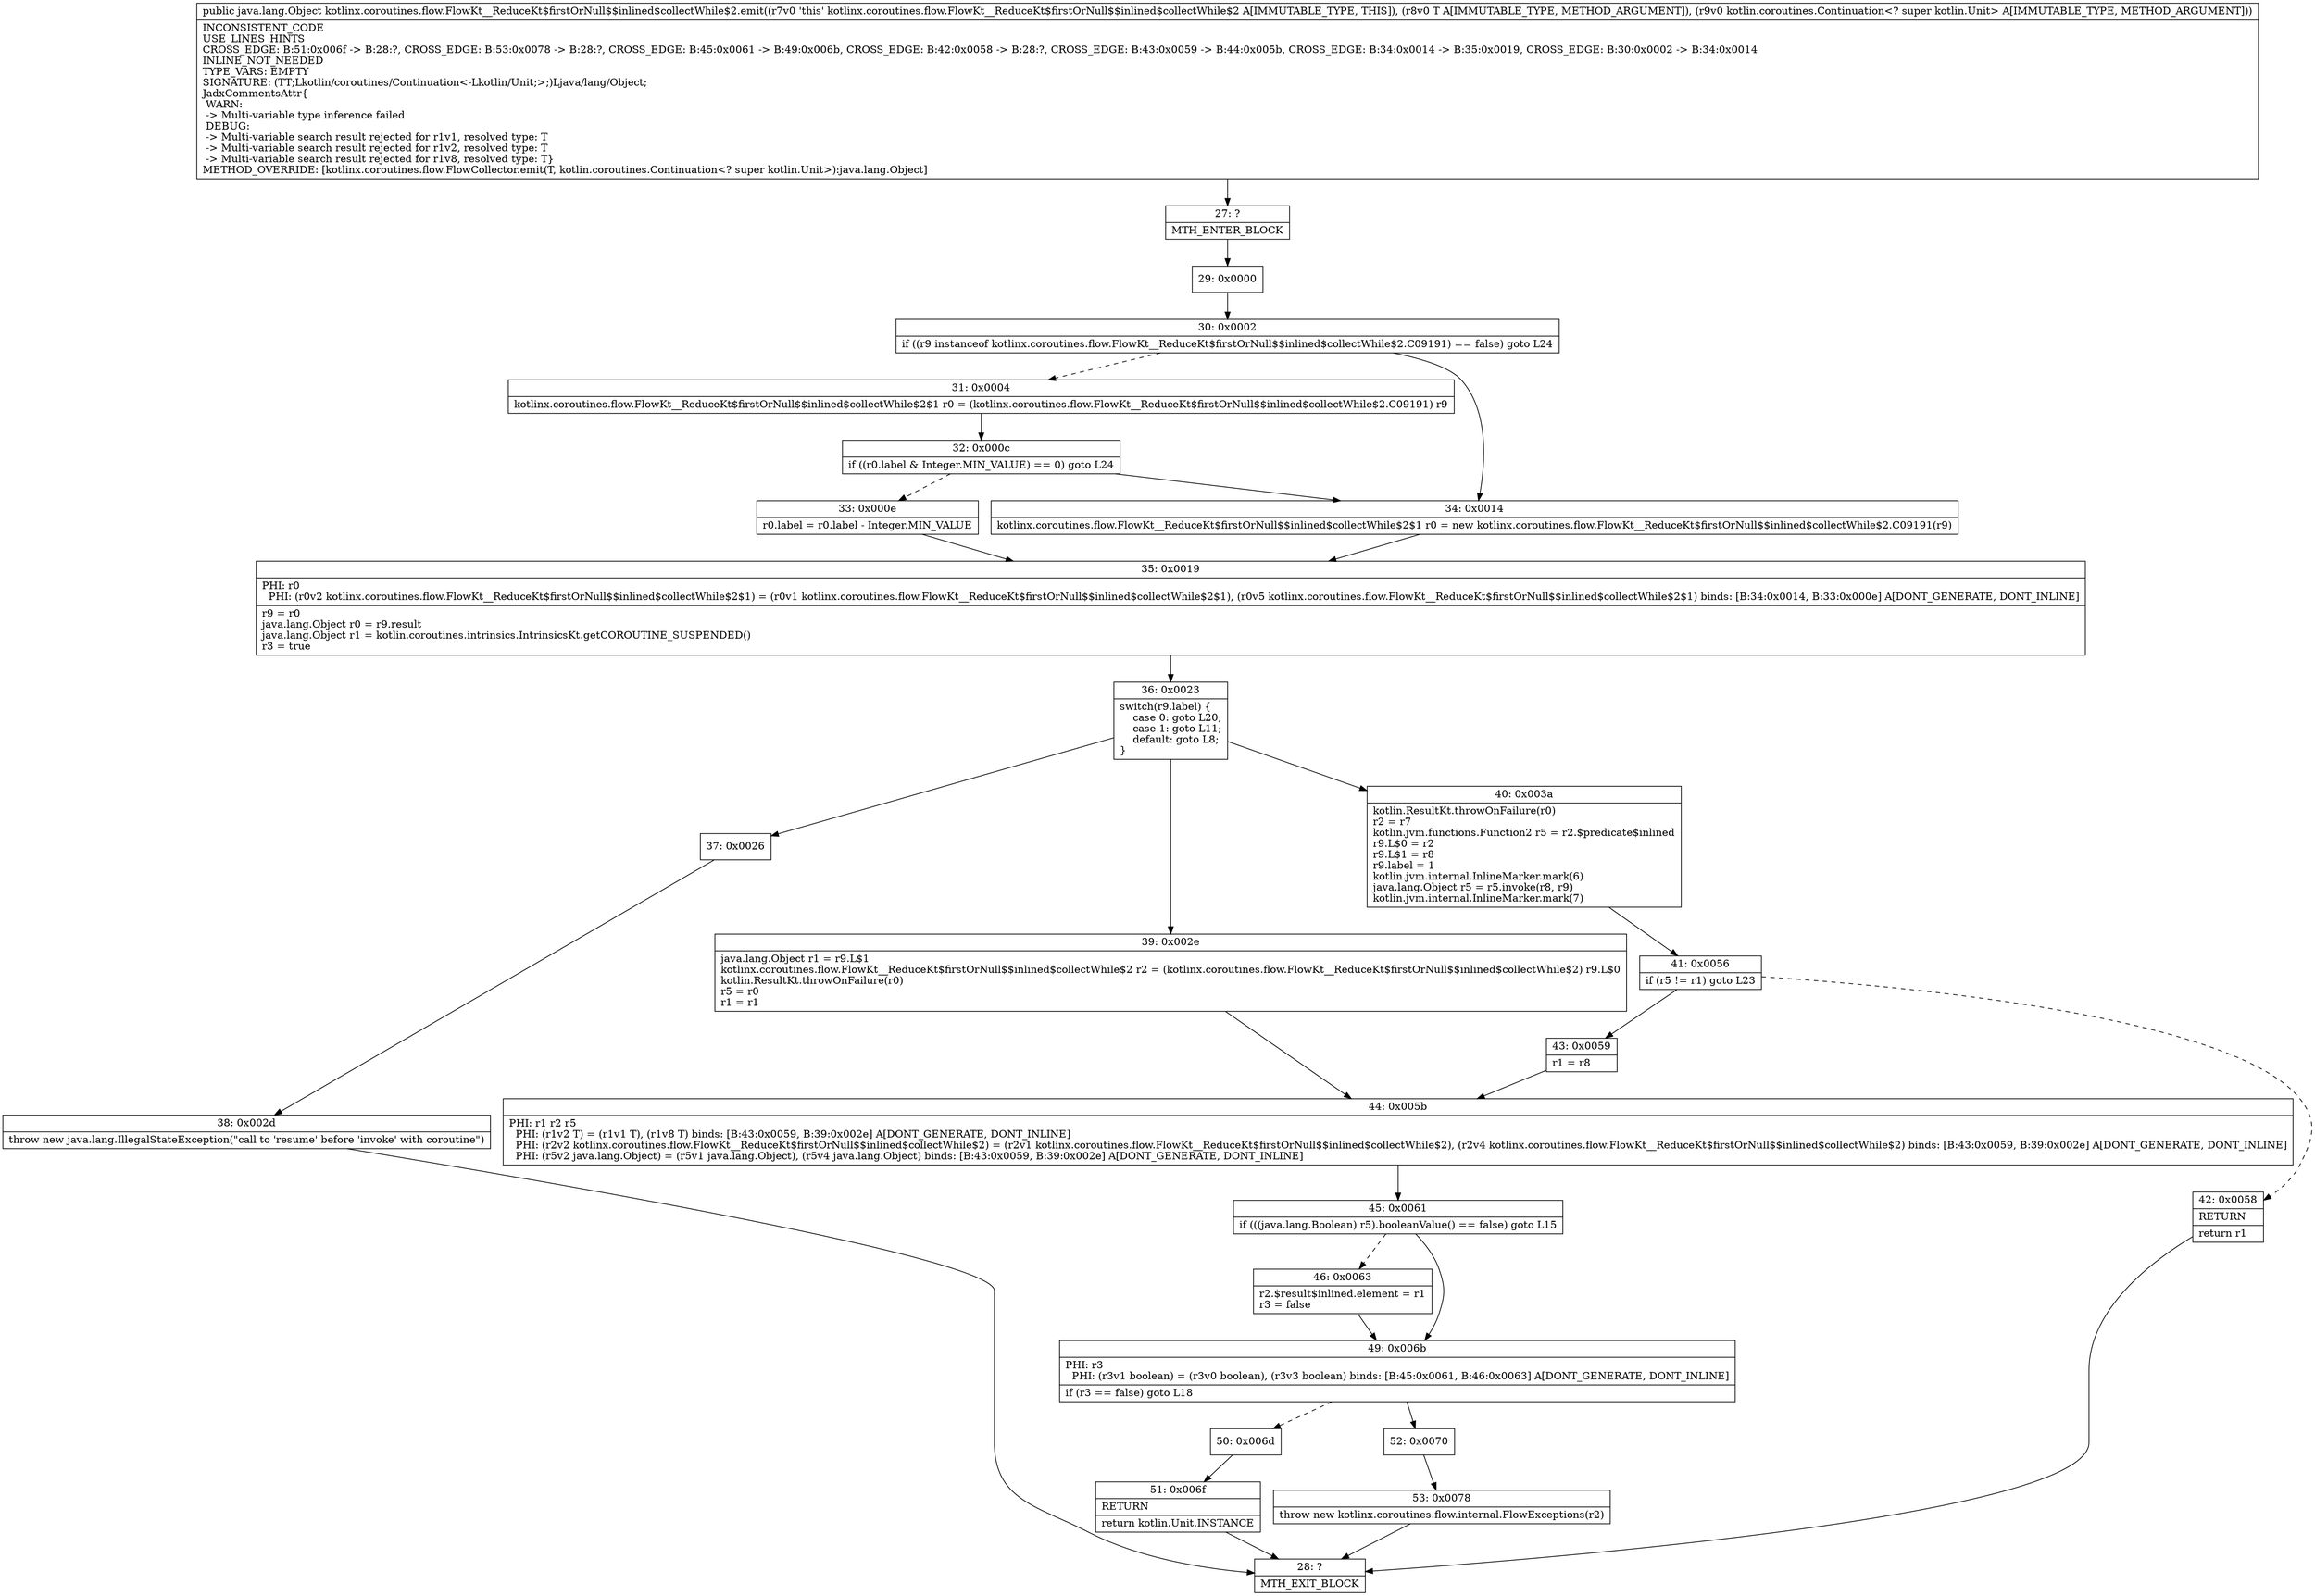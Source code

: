 digraph "CFG forkotlinx.coroutines.flow.FlowKt__ReduceKt$firstOrNull$$inlined$collectWhile$2.emit(Ljava\/lang\/Object;Lkotlin\/coroutines\/Continuation;)Ljava\/lang\/Object;" {
Node_27 [shape=record,label="{27\:\ ?|MTH_ENTER_BLOCK\l}"];
Node_29 [shape=record,label="{29\:\ 0x0000}"];
Node_30 [shape=record,label="{30\:\ 0x0002|if ((r9 instanceof kotlinx.coroutines.flow.FlowKt__ReduceKt$firstOrNull$$inlined$collectWhile$2.C09191) == false) goto L24\l}"];
Node_31 [shape=record,label="{31\:\ 0x0004|kotlinx.coroutines.flow.FlowKt__ReduceKt$firstOrNull$$inlined$collectWhile$2$1 r0 = (kotlinx.coroutines.flow.FlowKt__ReduceKt$firstOrNull$$inlined$collectWhile$2.C09191) r9\l}"];
Node_32 [shape=record,label="{32\:\ 0x000c|if ((r0.label & Integer.MIN_VALUE) == 0) goto L24\l}"];
Node_33 [shape=record,label="{33\:\ 0x000e|r0.label = r0.label \- Integer.MIN_VALUE\l}"];
Node_35 [shape=record,label="{35\:\ 0x0019|PHI: r0 \l  PHI: (r0v2 kotlinx.coroutines.flow.FlowKt__ReduceKt$firstOrNull$$inlined$collectWhile$2$1) = (r0v1 kotlinx.coroutines.flow.FlowKt__ReduceKt$firstOrNull$$inlined$collectWhile$2$1), (r0v5 kotlinx.coroutines.flow.FlowKt__ReduceKt$firstOrNull$$inlined$collectWhile$2$1) binds: [B:34:0x0014, B:33:0x000e] A[DONT_GENERATE, DONT_INLINE]\l|r9 = r0\ljava.lang.Object r0 = r9.result\ljava.lang.Object r1 = kotlin.coroutines.intrinsics.IntrinsicsKt.getCOROUTINE_SUSPENDED()\lr3 = true\l}"];
Node_36 [shape=record,label="{36\:\ 0x0023|switch(r9.label) \{\l    case 0: goto L20;\l    case 1: goto L11;\l    default: goto L8;\l\}\l}"];
Node_37 [shape=record,label="{37\:\ 0x0026}"];
Node_38 [shape=record,label="{38\:\ 0x002d|throw new java.lang.IllegalStateException(\"call to 'resume' before 'invoke' with coroutine\")\l}"];
Node_28 [shape=record,label="{28\:\ ?|MTH_EXIT_BLOCK\l}"];
Node_39 [shape=record,label="{39\:\ 0x002e|java.lang.Object r1 = r9.L$1\lkotlinx.coroutines.flow.FlowKt__ReduceKt$firstOrNull$$inlined$collectWhile$2 r2 = (kotlinx.coroutines.flow.FlowKt__ReduceKt$firstOrNull$$inlined$collectWhile$2) r9.L$0\lkotlin.ResultKt.throwOnFailure(r0)\lr5 = r0\lr1 = r1\l}"];
Node_44 [shape=record,label="{44\:\ 0x005b|PHI: r1 r2 r5 \l  PHI: (r1v2 T) = (r1v1 T), (r1v8 T) binds: [B:43:0x0059, B:39:0x002e] A[DONT_GENERATE, DONT_INLINE]\l  PHI: (r2v2 kotlinx.coroutines.flow.FlowKt__ReduceKt$firstOrNull$$inlined$collectWhile$2) = (r2v1 kotlinx.coroutines.flow.FlowKt__ReduceKt$firstOrNull$$inlined$collectWhile$2), (r2v4 kotlinx.coroutines.flow.FlowKt__ReduceKt$firstOrNull$$inlined$collectWhile$2) binds: [B:43:0x0059, B:39:0x002e] A[DONT_GENERATE, DONT_INLINE]\l  PHI: (r5v2 java.lang.Object) = (r5v1 java.lang.Object), (r5v4 java.lang.Object) binds: [B:43:0x0059, B:39:0x002e] A[DONT_GENERATE, DONT_INLINE]\l}"];
Node_45 [shape=record,label="{45\:\ 0x0061|if (((java.lang.Boolean) r5).booleanValue() == false) goto L15\l}"];
Node_46 [shape=record,label="{46\:\ 0x0063|r2.$result$inlined.element = r1\lr3 = false\l}"];
Node_49 [shape=record,label="{49\:\ 0x006b|PHI: r3 \l  PHI: (r3v1 boolean) = (r3v0 boolean), (r3v3 boolean) binds: [B:45:0x0061, B:46:0x0063] A[DONT_GENERATE, DONT_INLINE]\l|if (r3 == false) goto L18\l}"];
Node_50 [shape=record,label="{50\:\ 0x006d}"];
Node_51 [shape=record,label="{51\:\ 0x006f|RETURN\l|return kotlin.Unit.INSTANCE\l}"];
Node_52 [shape=record,label="{52\:\ 0x0070}"];
Node_53 [shape=record,label="{53\:\ 0x0078|throw new kotlinx.coroutines.flow.internal.FlowExceptions(r2)\l}"];
Node_40 [shape=record,label="{40\:\ 0x003a|kotlin.ResultKt.throwOnFailure(r0)\lr2 = r7\lkotlin.jvm.functions.Function2 r5 = r2.$predicate$inlined\lr9.L$0 = r2\lr9.L$1 = r8\lr9.label = 1\lkotlin.jvm.internal.InlineMarker.mark(6)\ljava.lang.Object r5 = r5.invoke(r8, r9)\lkotlin.jvm.internal.InlineMarker.mark(7)\l}"];
Node_41 [shape=record,label="{41\:\ 0x0056|if (r5 != r1) goto L23\l}"];
Node_42 [shape=record,label="{42\:\ 0x0058|RETURN\l|return r1\l}"];
Node_43 [shape=record,label="{43\:\ 0x0059|r1 = r8\l}"];
Node_34 [shape=record,label="{34\:\ 0x0014|kotlinx.coroutines.flow.FlowKt__ReduceKt$firstOrNull$$inlined$collectWhile$2$1 r0 = new kotlinx.coroutines.flow.FlowKt__ReduceKt$firstOrNull$$inlined$collectWhile$2.C09191(r9)\l}"];
MethodNode[shape=record,label="{public java.lang.Object kotlinx.coroutines.flow.FlowKt__ReduceKt$firstOrNull$$inlined$collectWhile$2.emit((r7v0 'this' kotlinx.coroutines.flow.FlowKt__ReduceKt$firstOrNull$$inlined$collectWhile$2 A[IMMUTABLE_TYPE, THIS]), (r8v0 T A[IMMUTABLE_TYPE, METHOD_ARGUMENT]), (r9v0 kotlin.coroutines.Continuation\<? super kotlin.Unit\> A[IMMUTABLE_TYPE, METHOD_ARGUMENT]))  | INCONSISTENT_CODE\lUSE_LINES_HINTS\lCROSS_EDGE: B:51:0x006f \-\> B:28:?, CROSS_EDGE: B:53:0x0078 \-\> B:28:?, CROSS_EDGE: B:45:0x0061 \-\> B:49:0x006b, CROSS_EDGE: B:42:0x0058 \-\> B:28:?, CROSS_EDGE: B:43:0x0059 \-\> B:44:0x005b, CROSS_EDGE: B:34:0x0014 \-\> B:35:0x0019, CROSS_EDGE: B:30:0x0002 \-\> B:34:0x0014\lINLINE_NOT_NEEDED\lTYPE_VARS: EMPTY\lSIGNATURE: (TT;Lkotlin\/coroutines\/Continuation\<\-Lkotlin\/Unit;\>;)Ljava\/lang\/Object;\lJadxCommentsAttr\{\l WARN: \l \-\> Multi\-variable type inference failed\l DEBUG: \l \-\> Multi\-variable search result rejected for r1v1, resolved type: T\l \-\> Multi\-variable search result rejected for r1v2, resolved type: T\l \-\> Multi\-variable search result rejected for r1v8, resolved type: T\}\lMETHOD_OVERRIDE: [kotlinx.coroutines.flow.FlowCollector.emit(T, kotlin.coroutines.Continuation\<? super kotlin.Unit\>):java.lang.Object]\l}"];
MethodNode -> Node_27;Node_27 -> Node_29;
Node_29 -> Node_30;
Node_30 -> Node_31[style=dashed];
Node_30 -> Node_34;
Node_31 -> Node_32;
Node_32 -> Node_33[style=dashed];
Node_32 -> Node_34;
Node_33 -> Node_35;
Node_35 -> Node_36;
Node_36 -> Node_37;
Node_36 -> Node_39;
Node_36 -> Node_40;
Node_37 -> Node_38;
Node_38 -> Node_28;
Node_39 -> Node_44;
Node_44 -> Node_45;
Node_45 -> Node_46[style=dashed];
Node_45 -> Node_49;
Node_46 -> Node_49;
Node_49 -> Node_50[style=dashed];
Node_49 -> Node_52;
Node_50 -> Node_51;
Node_51 -> Node_28;
Node_52 -> Node_53;
Node_53 -> Node_28;
Node_40 -> Node_41;
Node_41 -> Node_42[style=dashed];
Node_41 -> Node_43;
Node_42 -> Node_28;
Node_43 -> Node_44;
Node_34 -> Node_35;
}

